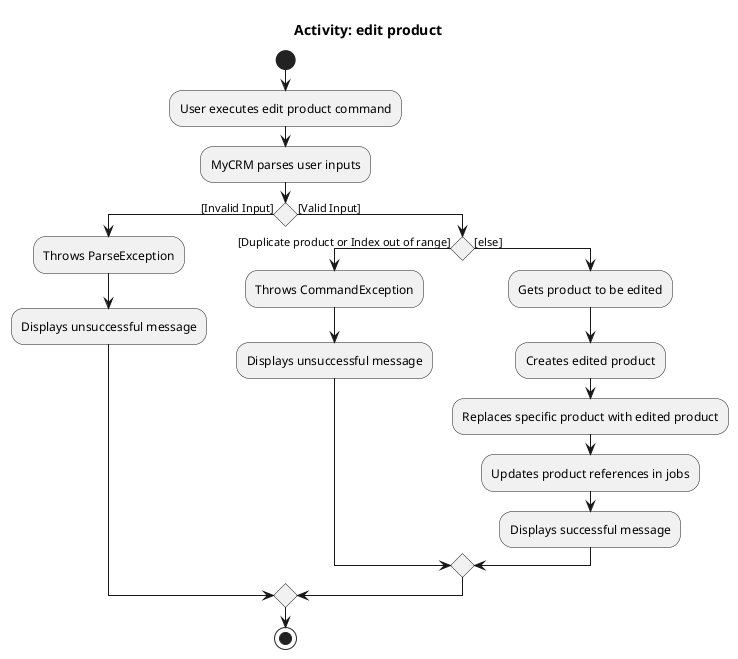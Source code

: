 @startuml
start
title Activity: edit product
:User executes edit product command;
:MyCRM parses user inputs;
if () then ([Invalid Input])
    :Throws ParseException;
    :Displays unsuccessful message;
else ([Valid Input])
if () then ([Duplicate product or Index out of range])
    :Throws CommandException;
    :Displays unsuccessful message;
else ([else])
    :Gets product to be edited;
    :Creates edited product;
    :Replaces specific product with edited product;
    :Updates product references in jobs;
    :Displays successful message;
endif
endif
stop
@enduml
